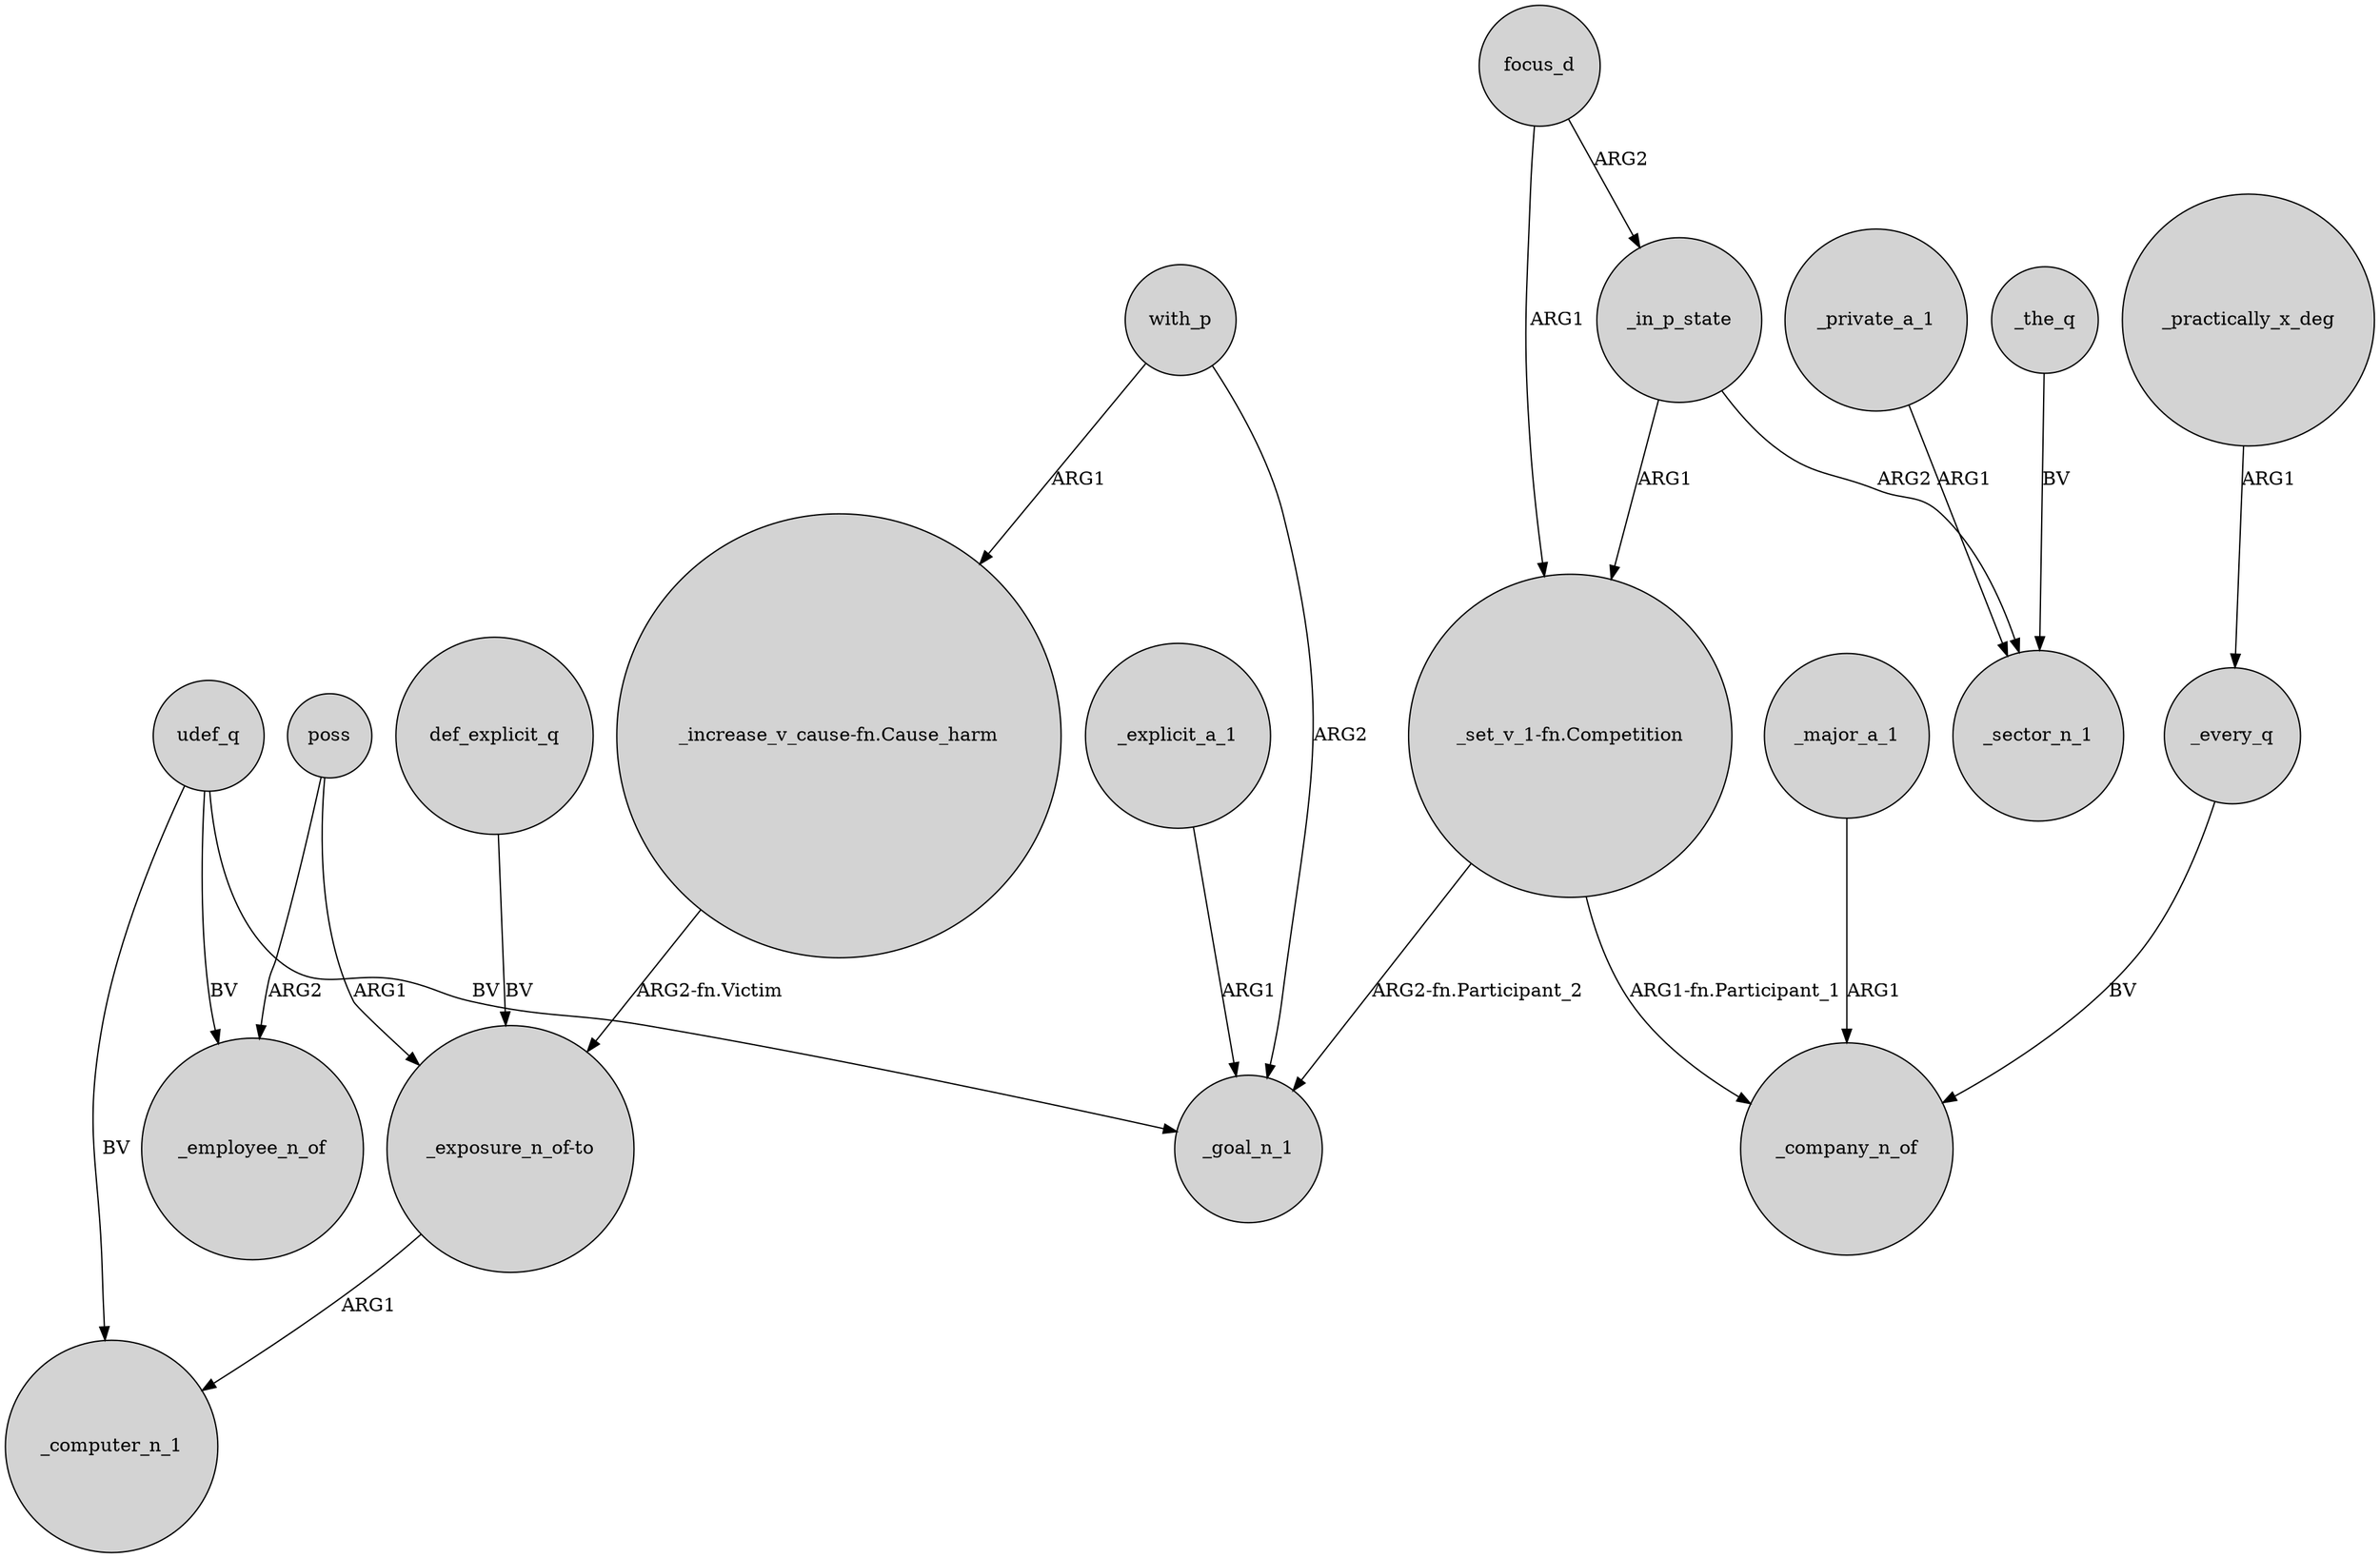 digraph {
	node [shape=circle style=filled]
	_the_q -> _sector_n_1 [label=BV]
	with_p -> _goal_n_1 [label=ARG2]
	focus_d -> _in_p_state [label=ARG2]
	"_exposure_n_of-to" -> _computer_n_1 [label=ARG1]
	poss -> "_exposure_n_of-to" [label=ARG1]
	"_set_v_1-fn.Competition" -> _goal_n_1 [label="ARG2-fn.Participant_2"]
	_in_p_state -> _sector_n_1 [label=ARG2]
	_major_a_1 -> _company_n_of [label=ARG1]
	with_p -> "_increase_v_cause-fn.Cause_harm" [label=ARG1]
	_practically_x_deg -> _every_q [label=ARG1]
	_every_q -> _company_n_of [label=BV]
	_private_a_1 -> _sector_n_1 [label=ARG1]
	"_increase_v_cause-fn.Cause_harm" -> "_exposure_n_of-to" [label="ARG2-fn.Victim"]
	udef_q -> _computer_n_1 [label=BV]
	def_explicit_q -> "_exposure_n_of-to" [label=BV]
	poss -> _employee_n_of [label=ARG2]
	focus_d -> "_set_v_1-fn.Competition" [label=ARG1]
	"_set_v_1-fn.Competition" -> _company_n_of [label="ARG1-fn.Participant_1"]
	_explicit_a_1 -> _goal_n_1 [label=ARG1]
	udef_q -> _goal_n_1 [label=BV]
	udef_q -> _employee_n_of [label=BV]
	_in_p_state -> "_set_v_1-fn.Competition" [label=ARG1]
}
